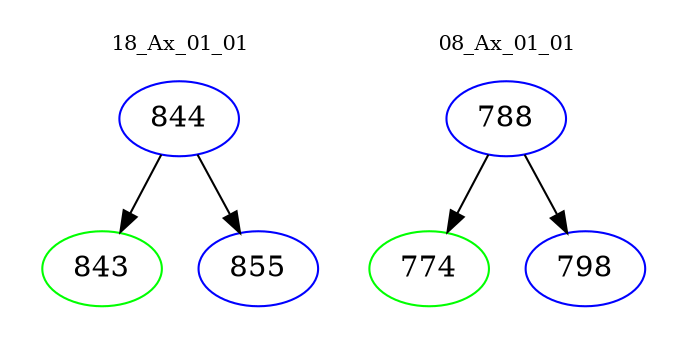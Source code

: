 digraph{
subgraph cluster_0 {
color = white
label = "18_Ax_01_01";
fontsize=10;
T0_844 [label="844", color="blue"]
T0_844 -> T0_843 [color="black"]
T0_843 [label="843", color="green"]
T0_844 -> T0_855 [color="black"]
T0_855 [label="855", color="blue"]
}
subgraph cluster_1 {
color = white
label = "08_Ax_01_01";
fontsize=10;
T1_788 [label="788", color="blue"]
T1_788 -> T1_774 [color="black"]
T1_774 [label="774", color="green"]
T1_788 -> T1_798 [color="black"]
T1_798 [label="798", color="blue"]
}
}
